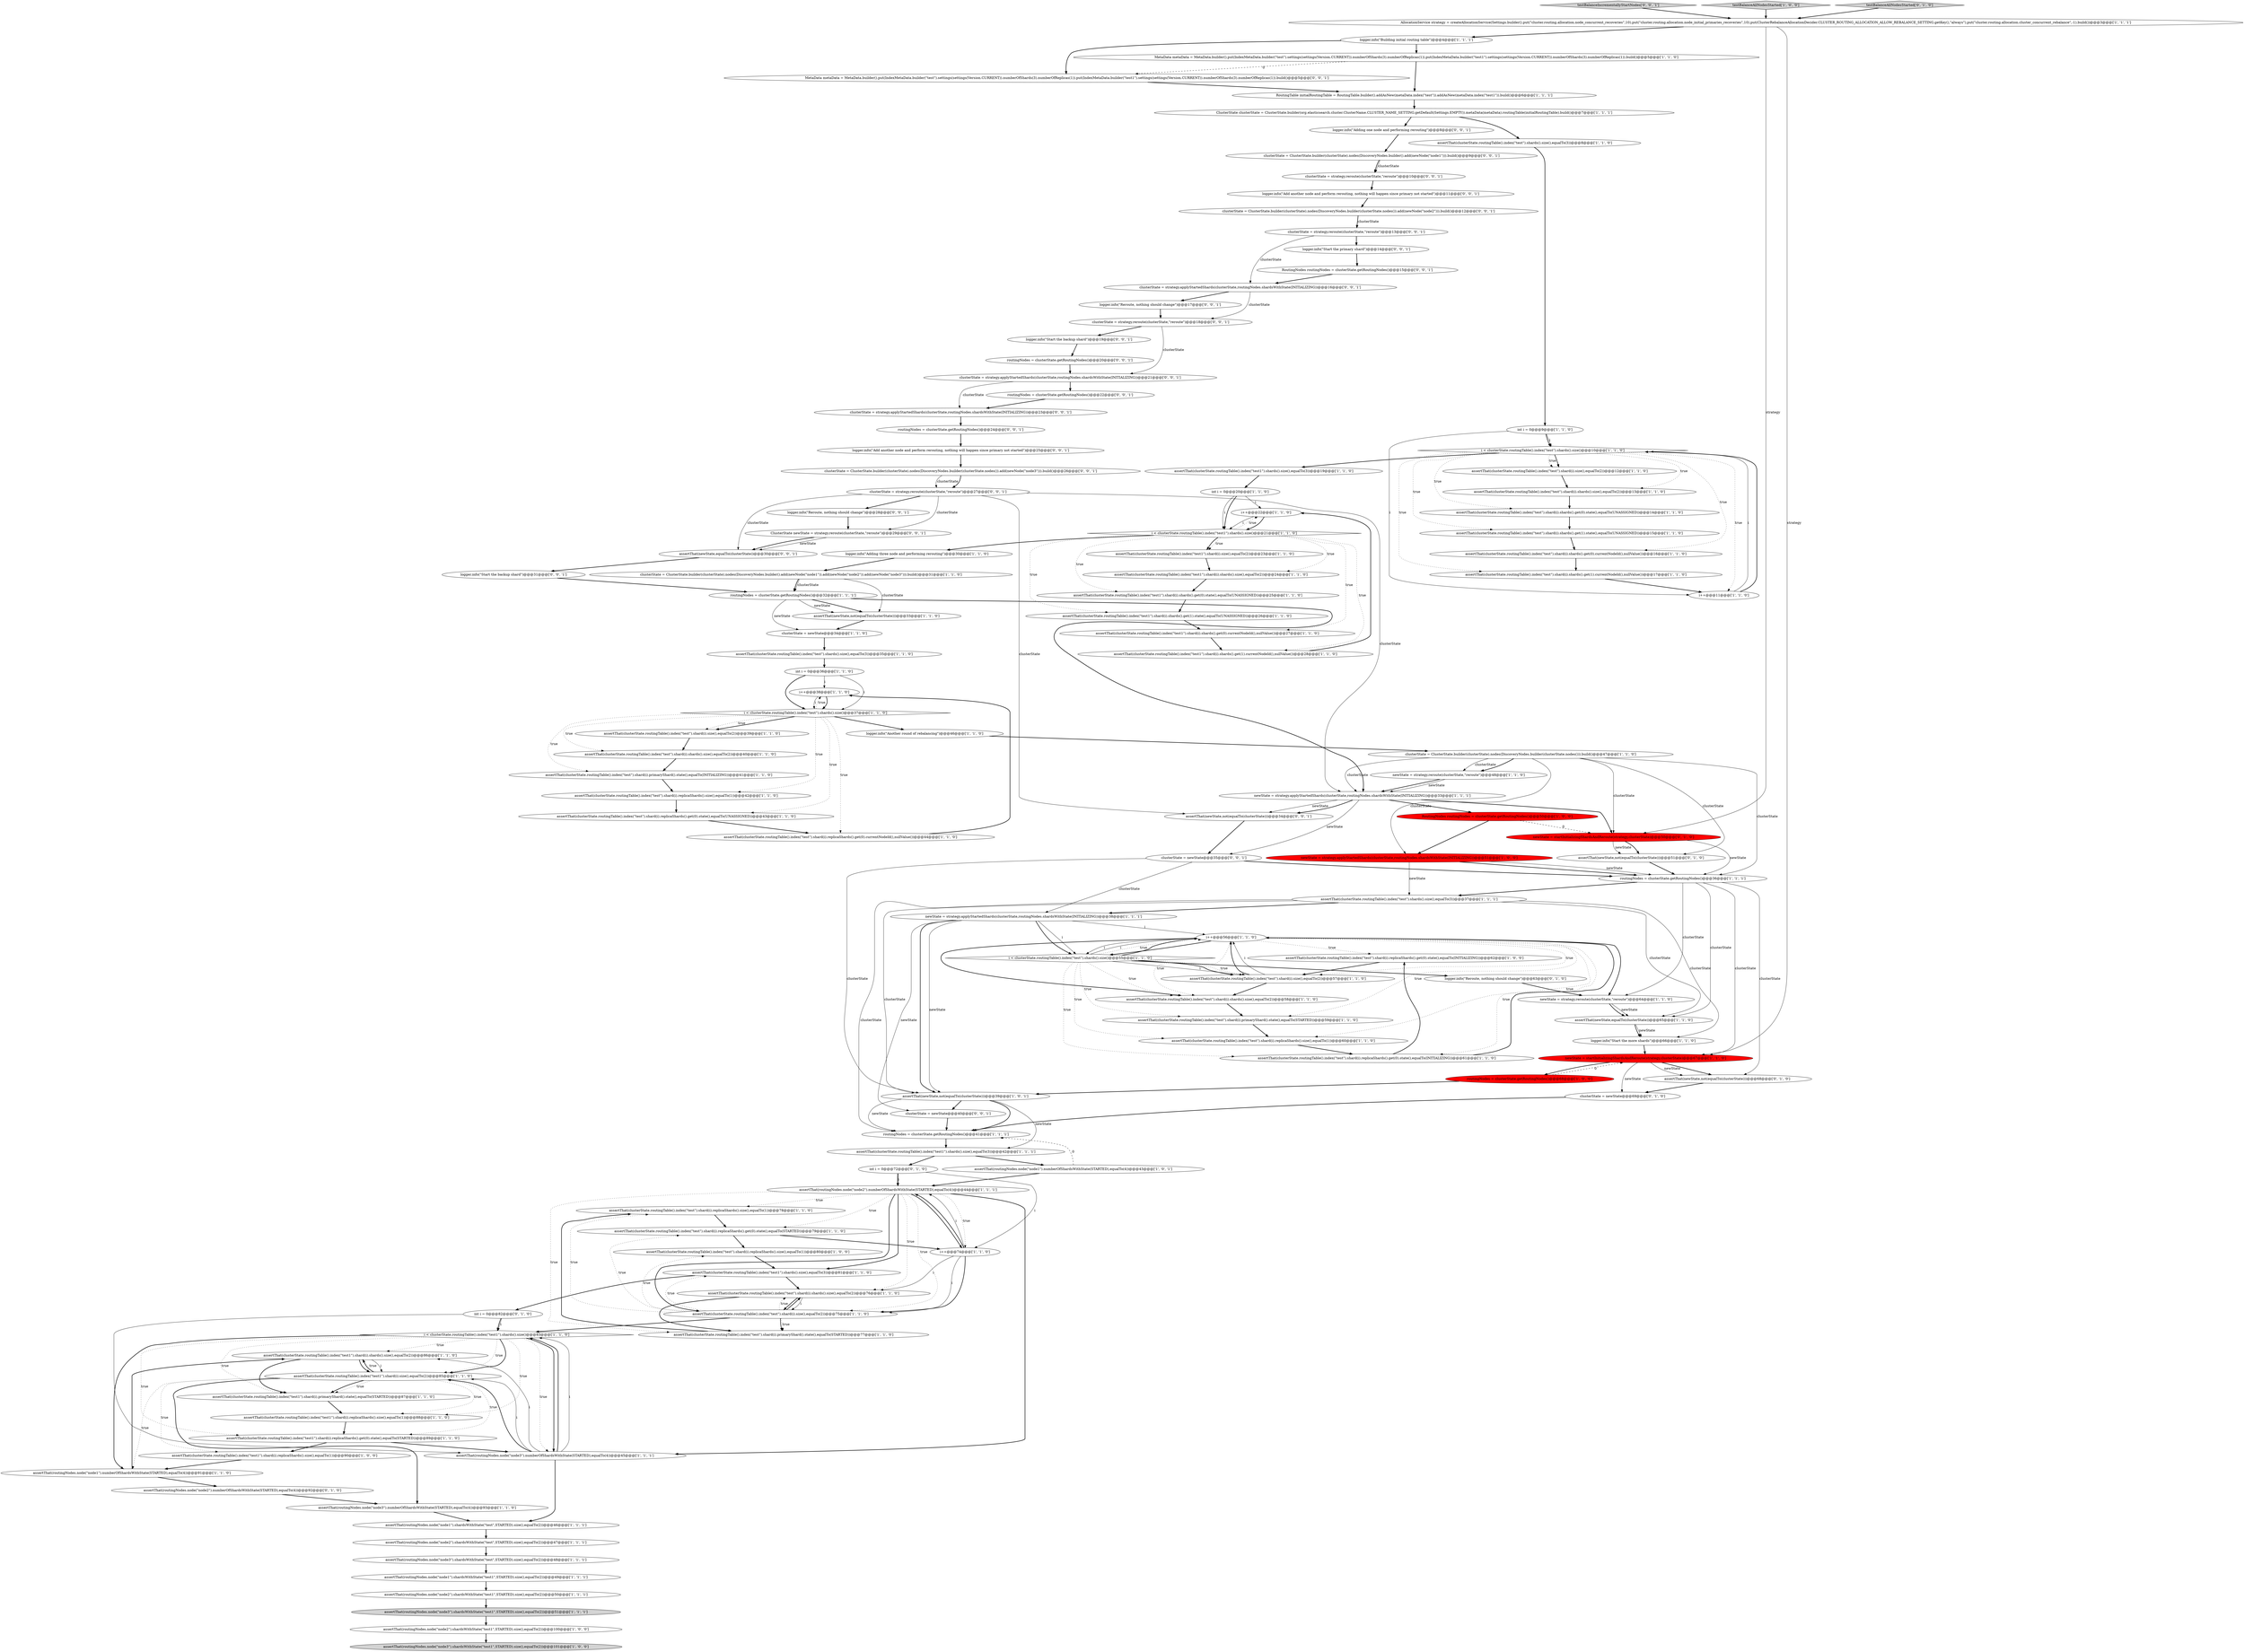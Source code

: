 digraph {
113 [style = filled, label = "clusterState = ClusterState.builder(clusterState).nodes(DiscoveryNodes.builder(clusterState.nodes()).add(newNode(\"node2\"))).build()@@@12@@@['0', '0', '1']", fillcolor = white, shape = ellipse image = "AAA0AAABBB3BBB"];
70 [style = filled, label = "clusterState = ClusterState.builder(clusterState).nodes(DiscoveryNodes.builder().add(newNode(\"node1\")).add(newNode(\"node2\")).add(newNode(\"node3\"))).build()@@@31@@@['1', '1', '0']", fillcolor = white, shape = ellipse image = "AAA0AAABBB1BBB"];
130 [style = filled, label = "assertThat(newState,equalTo(clusterState))@@@30@@@['0', '0', '1']", fillcolor = white, shape = ellipse image = "AAA0AAABBB3BBB"];
30 [style = filled, label = "assertThat(clusterState.routingTable().index(\"test1\").shard(i).shards().size(),equalTo(2))@@@86@@@['1', '1', '0']", fillcolor = white, shape = ellipse image = "AAA0AAABBB1BBB"];
127 [style = filled, label = "logger.info(\"Start the backup shard\")@@@19@@@['0', '0', '1']", fillcolor = white, shape = ellipse image = "AAA0AAABBB3BBB"];
26 [style = filled, label = "assertThat(clusterState.routingTable().index(\"test\").shard(i).size(),equalTo(2))@@@12@@@['1', '1', '0']", fillcolor = white, shape = ellipse image = "AAA0AAABBB1BBB"];
91 [style = filled, label = "assertThat(routingNodes.node(\"node1\").numberOfShardsWithState(STARTED),equalTo(4))@@@91@@@['1', '1', '0']", fillcolor = white, shape = ellipse image = "AAA0AAABBB1BBB"];
52 [style = filled, label = "assertThat(routingNodes.node(\"node3\").shardsWithState(\"test\",STARTED).size(),equalTo(2))@@@48@@@['1', '1', '1']", fillcolor = white, shape = ellipse image = "AAA0AAABBB1BBB"];
77 [style = filled, label = "i++@@@56@@@['1', '1', '0']", fillcolor = white, shape = ellipse image = "AAA0AAABBB1BBB"];
93 [style = filled, label = "assertThat(clusterState.routingTable().index(\"test\").shard(i).replicaShards().size(),equalTo(1))@@@78@@@['1', '1', '0']", fillcolor = white, shape = ellipse image = "AAA0AAABBB1BBB"];
40 [style = filled, label = "assertThat(clusterState.routingTable().index(\"test1\").shard(i).replicaShards().size(),equalTo(1))@@@88@@@['1', '1', '0']", fillcolor = white, shape = ellipse image = "AAA0AAABBB1BBB"];
83 [style = filled, label = "assertThat(clusterState.routingTable().index(\"test\").shard(i).shards().get(0).currentNodeId(),nullValue())@@@16@@@['1', '1', '0']", fillcolor = white, shape = ellipse image = "AAA0AAABBB1BBB"];
58 [style = filled, label = "assertThat(routingNodes.node(\"node1\").numberOfShardsWithState(STARTED),equalTo(4))@@@43@@@['1', '0', '1']", fillcolor = white, shape = ellipse image = "AAA0AAABBB1BBB"];
103 [style = filled, label = "logger.info(\"Add another node and perform rerouting, nothing will happen since primary not started\")@@@25@@@['0', '0', '1']", fillcolor = white, shape = ellipse image = "AAA0AAABBB3BBB"];
53 [style = filled, label = "assertThat(routingNodes.node(\"node2\").shardsWithState(\"test1\",STARTED).size(),equalTo(2))@@@100@@@['1', '0', '0']", fillcolor = white, shape = ellipse image = "AAA0AAABBB1BBB"];
49 [style = filled, label = "assertThat(clusterState.routingTable().index(\"test\").shard(i).replicaShards().size(),equalTo(1))@@@80@@@['1', '0', '0']", fillcolor = white, shape = ellipse image = "AAA0AAABBB1BBB"];
66 [style = filled, label = "assertThat(clusterState.routingTable().index(\"test1\").shard(i).size(),equalTo(2))@@@85@@@['1', '1', '0']", fillcolor = white, shape = ellipse image = "AAA0AAABBB1BBB"];
19 [style = filled, label = "assertThat(routingNodes.node(\"node3\").numberOfShardsWithState(STARTED),equalTo(4))@@@45@@@['1', '1', '1']", fillcolor = white, shape = ellipse image = "AAA0AAABBB1BBB"];
118 [style = filled, label = "logger.info(\"Start the primary shard\")@@@14@@@['0', '0', '1']", fillcolor = white, shape = ellipse image = "AAA0AAABBB3BBB"];
6 [style = filled, label = "assertThat(clusterState.routingTable().index(\"test1\").shard(i).shards().size(),equalTo(2))@@@24@@@['1', '1', '0']", fillcolor = white, shape = ellipse image = "AAA0AAABBB1BBB"];
97 [style = filled, label = "clusterState = newState@@@69@@@['0', '1', '0']", fillcolor = white, shape = ellipse image = "AAA0AAABBB2BBB"];
100 [style = filled, label = "assertThat(routingNodes.node(\"node2\").numberOfShardsWithState(STARTED),equalTo(4))@@@92@@@['0', '1', '0']", fillcolor = white, shape = ellipse image = "AAA0AAABBB2BBB"];
28 [style = filled, label = "newState = startInitializingShardsAndReroute(strategy,clusterState)@@@67@@@['1', '1', '0']", fillcolor = red, shape = ellipse image = "AAA1AAABBB1BBB"];
67 [style = filled, label = "logger.info(\"Start the more shards\")@@@66@@@['1', '1', '0']", fillcolor = white, shape = ellipse image = "AAA0AAABBB1BBB"];
72 [style = filled, label = "assertThat(clusterState.routingTable().index(\"test1\").shard(i).shards().get(1).state(),equalTo(UNASSIGNED))@@@26@@@['1', '1', '0']", fillcolor = white, shape = ellipse image = "AAA0AAABBB1BBB"];
31 [style = filled, label = "assertThat(clusterState.routingTable().index(\"test\").shard(i).shards().get(1).currentNodeId(),nullValue())@@@17@@@['1', '1', '0']", fillcolor = white, shape = ellipse image = "AAA0AAABBB1BBB"];
90 [style = filled, label = "assertThat(clusterState.routingTable().index(\"test\").shard(i).primaryShard().state(),equalTo(INITIALIZING))@@@41@@@['1', '1', '0']", fillcolor = white, shape = ellipse image = "AAA0AAABBB1BBB"];
109 [style = filled, label = "clusterState = strategy.reroute(clusterState,\"reroute\")@@@18@@@['0', '0', '1']", fillcolor = white, shape = ellipse image = "AAA0AAABBB3BBB"];
82 [style = filled, label = "assertThat(clusterState.routingTable().index(\"test1\").shard(i).primaryShard().state(),equalTo(STARTED))@@@87@@@['1', '1', '0']", fillcolor = white, shape = ellipse image = "AAA0AAABBB1BBB"];
78 [style = filled, label = "assertThat(routingNodes.node(\"node2\").numberOfShardsWithState(STARTED),equalTo(4))@@@44@@@['1', '1', '1']", fillcolor = white, shape = ellipse image = "AAA0AAABBB1BBB"];
32 [style = filled, label = "assertThat(clusterState.routingTable().index(\"test\").shard(i).replicaShards().get(0).state(),equalTo(INITIALIZING))@@@62@@@['1', '0', '0']", fillcolor = white, shape = ellipse image = "AAA0AAABBB1BBB"];
57 [style = filled, label = "logger.info(\"Adding three node and performing rerouting\")@@@30@@@['1', '1', '0']", fillcolor = white, shape = ellipse image = "AAA0AAABBB1BBB"];
120 [style = filled, label = "clusterState = newState@@@35@@@['0', '0', '1']", fillcolor = white, shape = ellipse image = "AAA0AAABBB3BBB"];
43 [style = filled, label = "assertThat(clusterState.routingTable().index(\"test1\").shards().size(),equalTo(3))@@@42@@@['1', '1', '1']", fillcolor = white, shape = ellipse image = "AAA0AAABBB1BBB"];
5 [style = filled, label = "assertThat(clusterState.routingTable().index(\"test\").shard(i).shards().size(),equalTo(2))@@@58@@@['1', '1', '0']", fillcolor = white, shape = ellipse image = "AAA0AAABBB1BBB"];
87 [style = filled, label = "AllocationService strategy = createAllocationService(Settings.builder().put(\"cluster.routing.allocation.node_concurrent_recoveries\",10).put(\"cluster.routing.allocation.node_initial_primaries_recoveries\",10).put(ClusterRebalanceAllocationDecider.CLUSTER_ROUTING_ALLOCATION_ALLOW_REBALANCE_SETTING.getKey(),\"always\").put(\"cluster.routing.allocation.cluster_concurrent_rebalance\",-1).build())@@@3@@@['1', '1', '1']", fillcolor = white, shape = ellipse image = "AAA0AAABBB1BBB"];
124 [style = filled, label = "logger.info(\"Reroute, nothing should change\")@@@28@@@['0', '0', '1']", fillcolor = white, shape = ellipse image = "AAA0AAABBB3BBB"];
16 [style = filled, label = "newState = strategy.applyStartedShards(clusterState,routingNodes.shardsWithState(INITIALIZING))@@@51@@@['1', '0', '0']", fillcolor = red, shape = ellipse image = "AAA1AAABBB1BBB"];
15 [style = filled, label = "assertThat(clusterState.routingTable().index(\"test\").shard(i).shards().size(),equalTo(2))@@@76@@@['1', '1', '0']", fillcolor = white, shape = ellipse image = "AAA0AAABBB1BBB"];
131 [style = filled, label = "routingNodes = clusterState.getRoutingNodes()@@@24@@@['0', '0', '1']", fillcolor = white, shape = ellipse image = "AAA0AAABBB3BBB"];
84 [style = filled, label = "assertThat(clusterState.routingTable().index(\"test1\").shard(i).replicaShards().get(0).state(),equalTo(STARTED))@@@89@@@['1', '1', '0']", fillcolor = white, shape = ellipse image = "AAA0AAABBB1BBB"];
20 [style = filled, label = "assertThat(newState,equalTo(clusterState))@@@65@@@['1', '1', '0']", fillcolor = white, shape = ellipse image = "AAA0AAABBB1BBB"];
65 [style = filled, label = "routingNodes = clusterState.getRoutingNodes()@@@36@@@['1', '1', '1']", fillcolor = white, shape = ellipse image = "AAA0AAABBB1BBB"];
46 [style = filled, label = "assertThat(clusterState.routingTable().index(\"test\").shard(i).replicaShards().get(0).currentNodeId(),nullValue())@@@44@@@['1', '1', '0']", fillcolor = white, shape = ellipse image = "AAA0AAABBB1BBB"];
122 [style = filled, label = "testBalanceIncrementallyStartNodes['0', '0', '1']", fillcolor = lightgray, shape = diamond image = "AAA0AAABBB3BBB"];
85 [style = filled, label = "assertThat(clusterState.routingTable().index(\"test\").shard(i).replicaShards().get(0).state(),equalTo(INITIALIZING))@@@61@@@['1', '1', '0']", fillcolor = white, shape = ellipse image = "AAA0AAABBB1BBB"];
41 [style = filled, label = "assertThat(clusterState.routingTable().index(\"test\").shard(i).primaryShard().state(),equalTo(STARTED))@@@77@@@['1', '1', '0']", fillcolor = white, shape = ellipse image = "AAA0AAABBB1BBB"];
126 [style = filled, label = "RoutingNodes routingNodes = clusterState.getRoutingNodes()@@@15@@@['0', '0', '1']", fillcolor = white, shape = ellipse image = "AAA0AAABBB3BBB"];
36 [style = filled, label = "assertThat(routingNodes.node(\"node2\").shardsWithState(\"test\",STARTED).size(),equalTo(2))@@@47@@@['1', '1', '1']", fillcolor = white, shape = ellipse image = "AAA0AAABBB1BBB"];
75 [style = filled, label = "assertThat(clusterState.routingTable().index(\"test\").shard(i).replicaShards().get(0).state(),equalTo(UNASSIGNED))@@@43@@@['1', '1', '0']", fillcolor = white, shape = ellipse image = "AAA0AAABBB1BBB"];
11 [style = filled, label = "routingNodes = clusterState.getRoutingNodes()@@@41@@@['1', '1', '1']", fillcolor = white, shape = ellipse image = "AAA0AAABBB1BBB"];
69 [style = filled, label = "assertThat(clusterState.routingTable().index(\"test\").shard(i).replicaShards().size(),equalTo(1))@@@42@@@['1', '1', '0']", fillcolor = white, shape = ellipse image = "AAA0AAABBB1BBB"];
79 [style = filled, label = "assertThat(routingNodes.node(\"node2\").shardsWithState(\"test1\",STARTED).size(),equalTo(2))@@@50@@@['1', '1', '1']", fillcolor = white, shape = ellipse image = "AAA0AAABBB1BBB"];
86 [style = filled, label = "testBalanceAllNodesStarted['1', '0', '0']", fillcolor = lightgray, shape = diamond image = "AAA0AAABBB1BBB"];
101 [style = filled, label = "int i = 0@@@72@@@['0', '1', '0']", fillcolor = white, shape = ellipse image = "AAA0AAABBB2BBB"];
34 [style = filled, label = "assertThat(newState,not(equalTo(clusterState)))@@@39@@@['1', '0', '1']", fillcolor = white, shape = ellipse image = "AAA0AAABBB1BBB"];
92 [style = filled, label = "assertThat(clusterState.routingTable().index(\"test\").shard(i).size(),equalTo(2))@@@57@@@['1', '1', '0']", fillcolor = white, shape = ellipse image = "AAA0AAABBB1BBB"];
56 [style = filled, label = "assertThat(clusterState.routingTable().index(\"test1\").shard(i).shards().get(0).state(),equalTo(UNASSIGNED))@@@25@@@['1', '1', '0']", fillcolor = white, shape = ellipse image = "AAA0AAABBB1BBB"];
17 [style = filled, label = "assertThat(clusterState.routingTable().index(\"test\").shards().size(),equalTo(3))@@@37@@@['1', '1', '1']", fillcolor = white, shape = ellipse image = "AAA0AAABBB1BBB"];
98 [style = filled, label = "assertThat(newState,not(equalTo(clusterState)))@@@51@@@['0', '1', '0']", fillcolor = white, shape = ellipse image = "AAA0AAABBB2BBB"];
61 [style = filled, label = "assertThat(clusterState.routingTable().index(\"test1\").shard(i).shards().get(0).currentNodeId(),nullValue())@@@27@@@['1', '1', '0']", fillcolor = white, shape = ellipse image = "AAA0AAABBB1BBB"];
71 [style = filled, label = "assertThat(routingNodes.node(\"node3\").numberOfShardsWithState(STARTED),equalTo(4))@@@93@@@['1', '1', '0']", fillcolor = white, shape = ellipse image = "AAA0AAABBB1BBB"];
107 [style = filled, label = "clusterState = strategy.reroute(clusterState,\"reroute\")@@@13@@@['0', '0', '1']", fillcolor = white, shape = ellipse image = "AAA0AAABBB3BBB"];
119 [style = filled, label = "clusterState = ClusterState.builder(clusterState).nodes(DiscoveryNodes.builder(clusterState.nodes()).add(newNode(\"node3\"))).build()@@@26@@@['0', '0', '1']", fillcolor = white, shape = ellipse image = "AAA0AAABBB3BBB"];
76 [style = filled, label = "clusterState = newState@@@34@@@['1', '1', '0']", fillcolor = white, shape = ellipse image = "AAA0AAABBB1BBB"];
14 [style = filled, label = "clusterState = ClusterState.builder(clusterState).nodes(DiscoveryNodes.builder(clusterState.nodes())).build()@@@47@@@['1', '1', '0']", fillcolor = white, shape = ellipse image = "AAA0AAABBB1BBB"];
21 [style = filled, label = "assertThat(clusterState.routingTable().index(\"test\").shards().size(),equalTo(3))@@@8@@@['1', '1', '0']", fillcolor = white, shape = ellipse image = "AAA0AAABBB1BBB"];
44 [style = filled, label = "assertThat(clusterState.routingTable().index(\"test\").shard(i).size(),equalTo(2))@@@39@@@['1', '1', '0']", fillcolor = white, shape = ellipse image = "AAA0AAABBB1BBB"];
123 [style = filled, label = "MetaData metaData = MetaData.builder().put(IndexMetaData.builder(\"test\").settings(settings(Version.CURRENT)).numberOfShards(3).numberOfReplicas(1)).put(IndexMetaData.builder(\"test1\").settings(settings(Version.CURRENT)).numberOfShards(3).numberOfReplicas(1)).build()@@@5@@@['0', '0', '1']", fillcolor = white, shape = ellipse image = "AAA0AAABBB3BBB"];
62 [style = filled, label = "i++@@@22@@@['1', '1', '0']", fillcolor = white, shape = ellipse image = "AAA0AAABBB1BBB"];
102 [style = filled, label = "testBalanceAllNodesStarted['0', '1', '0']", fillcolor = lightgray, shape = diamond image = "AAA0AAABBB2BBB"];
24 [style = filled, label = "i < clusterState.routingTable().index(\"test1\").shards().size()@@@83@@@['1', '1', '0']", fillcolor = white, shape = diamond image = "AAA0AAABBB1BBB"];
0 [style = filled, label = "i++@@@74@@@['1', '1', '0']", fillcolor = white, shape = ellipse image = "AAA0AAABBB1BBB"];
125 [style = filled, label = "clusterState = strategy.applyStartedShards(clusterState,routingNodes.shardsWithState(INITIALIZING))@@@23@@@['0', '0', '1']", fillcolor = white, shape = ellipse image = "AAA0AAABBB3BBB"];
23 [style = filled, label = "assertThat(clusterState.routingTable().index(\"test\").shard(i).replicaShards().size(),equalTo(1))@@@60@@@['1', '1', '0']", fillcolor = white, shape = ellipse image = "AAA0AAABBB1BBB"];
33 [style = filled, label = "assertThat(routingNodes.node(\"node1\").shardsWithState(\"test1\",STARTED).size(),equalTo(2))@@@49@@@['1', '1', '1']", fillcolor = white, shape = ellipse image = "AAA0AAABBB1BBB"];
25 [style = filled, label = "int i = 0@@@36@@@['1', '1', '0']", fillcolor = white, shape = ellipse image = "AAA0AAABBB1BBB"];
60 [style = filled, label = "ClusterState clusterState = ClusterState.builder(org.elasticsearch.cluster.ClusterName.CLUSTER_NAME_SETTING.getDefault(Settings.EMPTY)).metaData(metaData).routingTable(initialRoutingTable).build()@@@7@@@['1', '1', '1']", fillcolor = white, shape = ellipse image = "AAA0AAABBB1BBB"];
22 [style = filled, label = "assertThat(clusterState.routingTable().index(\"test\").shards().size(),equalTo(3))@@@35@@@['1', '1', '0']", fillcolor = white, shape = ellipse image = "AAA0AAABBB1BBB"];
54 [style = filled, label = "assertThat(routingNodes.node(\"node3\").shardsWithState(\"test1\",STARTED).size(),equalTo(2))@@@51@@@['1', '1', '1']", fillcolor = lightgray, shape = ellipse image = "AAA0AAABBB1BBB"];
129 [style = filled, label = "routingNodes = clusterState.getRoutingNodes()@@@20@@@['0', '0', '1']", fillcolor = white, shape = ellipse image = "AAA0AAABBB3BBB"];
47 [style = filled, label = "RoutingNodes routingNodes = clusterState.getRoutingNodes()@@@50@@@['1', '0', '0']", fillcolor = red, shape = ellipse image = "AAA1AAABBB1BBB"];
2 [style = filled, label = "routingNodes = clusterState.getRoutingNodes()@@@68@@@['1', '0', '0']", fillcolor = red, shape = ellipse image = "AAA1AAABBB1BBB"];
108 [style = filled, label = "clusterState = strategy.reroute(clusterState,\"reroute\")@@@27@@@['0', '0', '1']", fillcolor = white, shape = ellipse image = "AAA0AAABBB3BBB"];
63 [style = filled, label = "int i = 0@@@20@@@['1', '1', '0']", fillcolor = white, shape = ellipse image = "AAA0AAABBB1BBB"];
3 [style = filled, label = "newState = strategy.applyStartedShards(clusterState,routingNodes.shardsWithState(INITIALIZING))@@@38@@@['1', '1', '1']", fillcolor = white, shape = ellipse image = "AAA0AAABBB1BBB"];
89 [style = filled, label = "i++@@@38@@@['1', '1', '0']", fillcolor = white, shape = ellipse image = "AAA0AAABBB1BBB"];
104 [style = filled, label = "logger.info(\"Start the backup shard\")@@@31@@@['0', '0', '1']", fillcolor = white, shape = ellipse image = "AAA0AAABBB3BBB"];
112 [style = filled, label = "clusterState = newState@@@40@@@['0', '0', '1']", fillcolor = white, shape = ellipse image = "AAA0AAABBB3BBB"];
94 [style = filled, label = "logger.info(\"Reroute, nothing should change\")@@@63@@@['0', '1', '0']", fillcolor = white, shape = ellipse image = "AAA0AAABBB2BBB"];
64 [style = filled, label = "i < clusterState.routingTable().index(\"test\").shards().size()@@@10@@@['1', '1', '0']", fillcolor = white, shape = diamond image = "AAA0AAABBB1BBB"];
117 [style = filled, label = "clusterState = strategy.reroute(clusterState,\"reroute\")@@@10@@@['0', '0', '1']", fillcolor = white, shape = ellipse image = "AAA0AAABBB3BBB"];
42 [style = filled, label = "assertThat(newState,not(equalTo(clusterState)))@@@33@@@['1', '1', '0']", fillcolor = white, shape = ellipse image = "AAA0AAABBB1BBB"];
80 [style = filled, label = "assertThat(clusterState.routingTable().index(\"test1\").shard(i).shards().get(1).currentNodeId(),nullValue())@@@28@@@['1', '1', '0']", fillcolor = white, shape = ellipse image = "AAA0AAABBB1BBB"];
114 [style = filled, label = "logger.info(\"Add another node and perform rerouting, nothing will happen since primary not started\")@@@11@@@['0', '0', '1']", fillcolor = white, shape = ellipse image = "AAA0AAABBB3BBB"];
10 [style = filled, label = "assertThat(clusterState.routingTable().index(\"test1\").shards().size(),equalTo(3))@@@81@@@['1', '1', '0']", fillcolor = white, shape = ellipse image = "AAA0AAABBB1BBB"];
8 [style = filled, label = "assertThat(routingNodes.node(\"node3\").shardsWithState(\"test1\",STARTED).size(),equalTo(2))@@@101@@@['1', '0', '0']", fillcolor = lightgray, shape = ellipse image = "AAA0AAABBB1BBB"];
37 [style = filled, label = "assertThat(clusterState.routingTable().index(\"test\").shard(i).replicaShards().get(0).state(),equalTo(STARTED))@@@79@@@['1', '1', '0']", fillcolor = white, shape = ellipse image = "AAA0AAABBB1BBB"];
116 [style = filled, label = "routingNodes = clusterState.getRoutingNodes()@@@22@@@['0', '0', '1']", fillcolor = white, shape = ellipse image = "AAA0AAABBB3BBB"];
95 [style = filled, label = "newState = startInitializingShardsAndReroute(strategy,clusterState)@@@50@@@['0', '1', '0']", fillcolor = red, shape = ellipse image = "AAA1AAABBB2BBB"];
88 [style = filled, label = "RoutingTable initialRoutingTable = RoutingTable.builder().addAsNew(metaData.index(\"test\")).addAsNew(metaData.index(\"test1\")).build()@@@6@@@['1', '1', '1']", fillcolor = white, shape = ellipse image = "AAA0AAABBB1BBB"];
51 [style = filled, label = "i < clusterState.routingTable().index(\"test\").shards().size()@@@55@@@['1', '1', '0']", fillcolor = white, shape = diamond image = "AAA0AAABBB1BBB"];
111 [style = filled, label = "clusterState = ClusterState.builder(clusterState).nodes(DiscoveryNodes.builder().add(newNode(\"node1\"))).build()@@@9@@@['0', '0', '1']", fillcolor = white, shape = ellipse image = "AAA0AAABBB3BBB"];
81 [style = filled, label = "int i = 0@@@9@@@['1', '1', '0']", fillcolor = white, shape = ellipse image = "AAA0AAABBB1BBB"];
9 [style = filled, label = "newState = strategy.reroute(clusterState,\"reroute\")@@@48@@@['1', '1', '0']", fillcolor = white, shape = ellipse image = "AAA0AAABBB1BBB"];
1 [style = filled, label = "assertThat(clusterState.routingTable().index(\"test\").shard(i).shards().get(0).state(),equalTo(UNASSIGNED))@@@14@@@['1', '1', '0']", fillcolor = white, shape = ellipse image = "AAA0AAABBB1BBB"];
74 [style = filled, label = "assertThat(clusterState.routingTable().index(\"test\").shard(i).primaryShard().state(),equalTo(STARTED))@@@59@@@['1', '1', '0']", fillcolor = white, shape = ellipse image = "AAA0AAABBB1BBB"];
99 [style = filled, label = "int i = 0@@@82@@@['0', '1', '0']", fillcolor = white, shape = ellipse image = "AAA0AAABBB2BBB"];
50 [style = filled, label = "assertThat(clusterState.routingTable().index(\"test1\").shard(i).size(),equalTo(2))@@@23@@@['1', '1', '0']", fillcolor = white, shape = ellipse image = "AAA0AAABBB1BBB"];
39 [style = filled, label = "logger.info(\"Another round of rebalancing\")@@@46@@@['1', '1', '0']", fillcolor = white, shape = ellipse image = "AAA0AAABBB1BBB"];
38 [style = filled, label = "assertThat(clusterState.routingTable().index(\"test\").shard(i).shards().get(1).state(),equalTo(UNASSIGNED))@@@15@@@['1', '1', '0']", fillcolor = white, shape = ellipse image = "AAA0AAABBB1BBB"];
4 [style = filled, label = "newState = strategy.reroute(clusterState,\"reroute\")@@@64@@@['1', '1', '0']", fillcolor = white, shape = ellipse image = "AAA0AAABBB1BBB"];
13 [style = filled, label = "assertThat(clusterState.routingTable().index(\"test1\").shard(i).replicaShards().size(),equalTo(1))@@@90@@@['1', '0', '0']", fillcolor = white, shape = ellipse image = "AAA0AAABBB1BBB"];
115 [style = filled, label = "assertThat(newState,not(equalTo(clusterState)))@@@34@@@['0', '0', '1']", fillcolor = white, shape = ellipse image = "AAA0AAABBB3BBB"];
68 [style = filled, label = "i++@@@11@@@['1', '1', '0']", fillcolor = white, shape = ellipse image = "AAA0AAABBB1BBB"];
48 [style = filled, label = "assertThat(clusterState.routingTable().index(\"test1\").shards().size(),equalTo(3))@@@19@@@['1', '1', '0']", fillcolor = white, shape = ellipse image = "AAA0AAABBB1BBB"];
73 [style = filled, label = "logger.info(\"Building initial routing table\")@@@4@@@['1', '1', '1']", fillcolor = white, shape = ellipse image = "AAA0AAABBB1BBB"];
55 [style = filled, label = "MetaData metaData = MetaData.builder().put(IndexMetaData.builder(\"test\").settings(settings(Version.CURRENT)).numberOfShards(3).numberOfReplicas(1)).put(IndexMetaData.builder(\"test1\").settings(settings(Version.CURRENT)).numberOfShards(3).numberOfReplicas(1)).build()@@@5@@@['1', '1', '0']", fillcolor = white, shape = ellipse image = "AAA0AAABBB1BBB"];
105 [style = filled, label = "logger.info(\"Adding one node and performing rerouting\")@@@8@@@['0', '0', '1']", fillcolor = white, shape = ellipse image = "AAA0AAABBB3BBB"];
110 [style = filled, label = "ClusterState newState = strategy.reroute(clusterState,\"reroute\")@@@29@@@['0', '0', '1']", fillcolor = white, shape = ellipse image = "AAA0AAABBB3BBB"];
7 [style = filled, label = "assertThat(clusterState.routingTable().index(\"test\").shard(i).shards().size(),equalTo(2))@@@40@@@['1', '1', '0']", fillcolor = white, shape = ellipse image = "AAA0AAABBB1BBB"];
29 [style = filled, label = "newState = strategy.applyStartedShards(clusterState,routingNodes.shardsWithState(INITIALIZING))@@@33@@@['1', '1', '1']", fillcolor = white, shape = ellipse image = "AAA0AAABBB1BBB"];
35 [style = filled, label = "assertThat(clusterState.routingTable().index(\"test\").shard(i).shards().size(),equalTo(2))@@@13@@@['1', '1', '0']", fillcolor = white, shape = ellipse image = "AAA0AAABBB1BBB"];
128 [style = filled, label = "clusterState = strategy.applyStartedShards(clusterState,routingNodes.shardsWithState(INITIALIZING))@@@16@@@['0', '0', '1']", fillcolor = white, shape = ellipse image = "AAA0AAABBB3BBB"];
27 [style = filled, label = "i < clusterState.routingTable().index(\"test1\").shards().size()@@@21@@@['1', '1', '0']", fillcolor = white, shape = diamond image = "AAA0AAABBB1BBB"];
106 [style = filled, label = "logger.info(\"Reroute, nothing should change\")@@@17@@@['0', '0', '1']", fillcolor = white, shape = ellipse image = "AAA0AAABBB3BBB"];
12 [style = filled, label = "assertThat(routingNodes.node(\"node1\").shardsWithState(\"test\",STARTED).size(),equalTo(2))@@@46@@@['1', '1', '1']", fillcolor = white, shape = ellipse image = "AAA0AAABBB1BBB"];
18 [style = filled, label = "i < clusterState.routingTable().index(\"test\").shards().size()@@@37@@@['1', '1', '0']", fillcolor = white, shape = diamond image = "AAA0AAABBB1BBB"];
121 [style = filled, label = "clusterState = strategy.applyStartedShards(clusterState,routingNodes.shardsWithState(INITIALIZING))@@@21@@@['0', '0', '1']", fillcolor = white, shape = ellipse image = "AAA0AAABBB3BBB"];
59 [style = filled, label = "assertThat(clusterState.routingTable().index(\"test\").shard(i).size(),equalTo(2))@@@75@@@['1', '1', '0']", fillcolor = white, shape = ellipse image = "AAA0AAABBB1BBB"];
96 [style = filled, label = "assertThat(newState,not(equalTo(clusterState)))@@@68@@@['0', '1', '0']", fillcolor = white, shape = ellipse image = "AAA0AAABBB2BBB"];
45 [style = filled, label = "routingNodes = clusterState.getRoutingNodes()@@@32@@@['1', '1', '1']", fillcolor = white, shape = ellipse image = "AAA0AAABBB1BBB"];
121->116 [style = bold, label=""];
37->0 [style = bold, label=""];
108->29 [style = solid, label="clusterState"];
67->28 [style = bold, label=""];
65->17 [style = bold, label=""];
28->96 [style = bold, label=""];
29->115 [style = solid, label="newState"];
37->49 [style = bold, label=""];
64->31 [style = dotted, label="true"];
84->13 [style = bold, label=""];
103->119 [style = bold, label=""];
68->64 [style = solid, label="i"];
112->11 [style = bold, label=""];
44->7 [style = bold, label=""];
39->14 [style = bold, label=""];
111->117 [style = solid, label="clusterState"];
98->65 [style = bold, label=""];
99->24 [style = solid, label="i"];
128->109 [style = solid, label="clusterState"];
96->97 [style = bold, label=""];
51->77 [style = solid, label="i"];
110->130 [style = solid, label="newState"];
65->28 [style = solid, label="clusterState"];
116->125 [style = bold, label=""];
119->108 [style = solid, label="clusterState"];
29->95 [style = bold, label=""];
51->77 [style = dotted, label="true"];
120->34 [style = solid, label="clusterState"];
62->27 [style = bold, label=""];
3->51 [style = solid, label="i"];
127->129 [style = bold, label=""];
19->24 [style = bold, label=""];
3->34 [style = bold, label=""];
130->104 [style = bold, label=""];
51->74 [style = dotted, label="true"];
115->120 [style = bold, label=""];
87->28 [style = solid, label="strategy"];
99->19 [style = solid, label="i"];
56->72 [style = bold, label=""];
19->24 [style = solid, label="i"];
18->44 [style = bold, label=""];
65->4 [style = solid, label="clusterState"];
107->128 [style = solid, label="clusterState"];
27->80 [style = dotted, label="true"];
49->10 [style = bold, label=""];
3->77 [style = solid, label="i"];
74->23 [style = bold, label=""];
60->105 [style = bold, label=""];
108->124 [style = bold, label=""];
113->107 [style = solid, label="clusterState"];
118->126 [style = bold, label=""];
26->35 [style = bold, label=""];
89->18 [style = bold, label=""];
45->42 [style = bold, label=""];
15->41 [style = bold, label=""];
19->66 [style = solid, label="i"];
54->53 [style = bold, label=""];
14->9 [style = bold, label=""];
10->99 [style = bold, label=""];
55->123 [style = dashed, label="0"];
9->29 [style = bold, label=""];
14->95 [style = solid, label="clusterState"];
43->58 [style = bold, label=""];
113->107 [style = bold, label=""];
81->64 [style = solid, label="i"];
51->23 [style = dotted, label="true"];
1->38 [style = bold, label=""];
16->65 [style = solid, label="newState"];
121->125 [style = solid, label="clusterState"];
27->72 [style = dotted, label="true"];
29->47 [style = bold, label=""];
18->69 [style = dotted, label="true"];
78->37 [style = dotted, label="true"];
42->76 [style = bold, label=""];
22->25 [style = bold, label=""];
95->98 [style = bold, label=""];
24->19 [style = bold, label=""];
101->78 [style = solid, label="i"];
124->110 [style = bold, label=""];
85->77 [style = bold, label=""];
19->12 [style = bold, label=""];
70->42 [style = solid, label="clusterState"];
51->92 [style = solid, label="i"];
60->21 [style = bold, label=""];
0->78 [style = bold, label=""];
99->24 [style = bold, label=""];
30->82 [style = bold, label=""];
18->75 [style = dotted, label="true"];
63->27 [style = bold, label=""];
27->61 [style = dotted, label="true"];
108->110 [style = solid, label="clusterState"];
59->10 [style = dotted, label="true"];
2->34 [style = bold, label=""];
23->85 [style = bold, label=""];
77->51 [style = bold, label=""];
34->112 [style = bold, label=""];
77->23 [style = dotted, label="true"];
75->46 [style = bold, label=""];
59->49 [style = dotted, label="true"];
125->131 [style = bold, label=""];
25->89 [style = solid, label="i"];
11->43 [style = bold, label=""];
5->74 [style = bold, label=""];
29->115 [style = bold, label=""];
63->62 [style = solid, label="i"];
25->18 [style = solid, label="i"];
20->67 [style = solid, label="newState"];
31->68 [style = bold, label=""];
3->51 [style = bold, label=""];
34->43 [style = solid, label="newState"];
51->94 [style = bold, label=""];
77->5 [style = dotted, label="true"];
45->29 [style = bold, label=""];
91->100 [style = bold, label=""];
14->16 [style = solid, label="clusterState"];
110->130 [style = bold, label=""];
78->10 [style = bold, label=""];
51->92 [style = bold, label=""];
0->15 [style = solid, label="i"];
20->67 [style = bold, label=""];
21->81 [style = bold, label=""];
3->112 [style = solid, label="newState"];
59->15 [style = dotted, label="true"];
100->71 [style = bold, label=""];
83->31 [style = bold, label=""];
61->80 [style = bold, label=""];
93->37 [style = bold, label=""];
72->61 [style = bold, label=""];
73->55 [style = bold, label=""];
81->68 [style = solid, label="i"];
87->95 [style = solid, label="strategy"];
77->32 [style = dotted, label="true"];
66->13 [style = dotted, label="true"];
17->11 [style = solid, label="clusterState"];
66->71 [style = bold, label=""];
2->28 [style = dashed, label="0"];
79->54 [style = bold, label=""];
55->88 [style = bold, label=""];
77->74 [style = dotted, label="true"];
66->30 [style = bold, label=""];
109->127 [style = bold, label=""];
59->41 [style = dotted, label="true"];
24->19 [style = dotted, label="true"];
59->93 [style = dotted, label="true"];
106->109 [style = bold, label=""];
58->78 [style = bold, label=""];
73->123 [style = bold, label=""];
107->118 [style = bold, label=""];
47->16 [style = bold, label=""];
57->70 [style = bold, label=""];
92->5 [style = bold, label=""];
14->98 [style = solid, label="clusterState"];
104->45 [style = bold, label=""];
101->0 [style = solid, label="i"];
24->66 [style = dotted, label="true"];
30->66 [style = solid, label="i"];
18->7 [style = dotted, label="true"];
18->89 [style = dotted, label="true"];
18->44 [style = dotted, label="true"];
126->128 [style = bold, label=""];
65->20 [style = solid, label="clusterState"];
64->83 [style = dotted, label="true"];
114->113 [style = bold, label=""];
51->85 [style = dotted, label="true"];
36->52 [style = bold, label=""];
52->33 [style = bold, label=""];
13->91 [style = bold, label=""];
24->66 [style = bold, label=""];
78->0 [style = dotted, label="true"];
78->59 [style = bold, label=""];
51->77 [style = bold, label=""];
25->18 [style = bold, label=""];
80->62 [style = bold, label=""];
12->36 [style = bold, label=""];
81->64 [style = bold, label=""];
64->35 [style = dotted, label="true"];
66->30 [style = dotted, label="true"];
69->75 [style = bold, label=""];
29->120 [style = solid, label="newState"];
19->30 [style = solid, label="i"];
24->30 [style = dotted, label="true"];
66->82 [style = dotted, label="true"];
0->78 [style = solid, label="i"];
38->83 [style = bold, label=""];
78->93 [style = dotted, label="true"];
40->84 [style = bold, label=""];
89->18 [style = solid, label="i"];
59->37 [style = dotted, label="true"];
14->65 [style = solid, label="clusterState"];
105->111 [style = bold, label=""];
27->56 [style = dotted, label="true"];
88->60 [style = bold, label=""];
91->30 [style = bold, label=""];
77->4 [style = bold, label=""];
4->20 [style = solid, label="newState"];
33->79 [style = bold, label=""];
65->96 [style = solid, label="clusterState"];
6->56 [style = bold, label=""];
19->66 [style = bold, label=""];
35->1 [style = bold, label=""];
108->115 [style = solid, label="clusterState"];
18->39 [style = bold, label=""];
18->46 [style = dotted, label="true"];
66->82 [style = bold, label=""];
3->34 [style = solid, label="newState"];
70->45 [style = solid, label="clusterState"];
77->92 [style = dotted, label="true"];
4->20 [style = bold, label=""];
120->3 [style = solid, label="clusterState"];
17->3 [style = bold, label=""];
24->91 [style = bold, label=""];
62->27 [style = solid, label="i"];
94->4 [style = bold, label=""];
53->8 [style = bold, label=""];
0->59 [style = solid, label="i"];
120->65 [style = bold, label=""];
27->50 [style = dotted, label="true"];
78->19 [style = bold, label=""];
101->78 [style = bold, label=""];
128->106 [style = bold, label=""];
45->42 [style = solid, label="newState"];
82->40 [style = bold, label=""];
78->59 [style = dotted, label="true"];
14->29 [style = solid, label="clusterState"];
28->97 [style = solid, label="newState"];
17->34 [style = solid, label="clusterState"];
108->130 [style = solid, label="clusterState"];
24->40 [style = dotted, label="true"];
9->29 [style = solid, label="newState"];
70->45 [style = bold, label=""];
90->69 [style = bold, label=""];
87->73 [style = bold, label=""];
95->98 [style = solid, label="newState"];
0->59 [style = bold, label=""];
14->9 [style = solid, label="clusterState"];
68->64 [style = bold, label=""];
76->22 [style = bold, label=""];
119->108 [style = bold, label=""];
50->6 [style = bold, label=""];
32->92 [style = bold, label=""];
10->15 [style = bold, label=""];
77->5 [style = bold, label=""];
95->65 [style = solid, label="newState"];
92->77 [style = bold, label=""];
28->96 [style = solid, label="newState"];
64->1 [style = dotted, label="true"];
59->15 [style = bold, label=""];
30->66 [style = bold, label=""];
47->95 [style = dashed, label="0"];
122->87 [style = bold, label=""];
63->27 [style = solid, label="i"];
16->17 [style = solid, label="newState"];
84->19 [style = bold, label=""];
131->103 [style = bold, label=""];
71->12 [style = bold, label=""];
123->88 [style = bold, label=""];
17->20 [style = solid, label="clusterState"];
77->51 [style = solid, label="i"];
34->11 [style = solid, label="newState"];
15->59 [style = bold, label=""];
66->84 [style = dotted, label="true"];
117->114 [style = bold, label=""];
51->5 [style = dotted, label="true"];
34->11 [style = bold, label=""];
78->15 [style = dotted, label="true"];
78->0 [style = bold, label=""];
86->87 [style = bold, label=""];
17->67 [style = solid, label="clusterState"];
64->26 [style = dotted, label="true"];
64->26 [style = bold, label=""];
28->2 [style = bold, label=""];
41->93 [style = bold, label=""];
15->59 [style = solid, label="i"];
45->76 [style = solid, label="newState"];
16->65 [style = bold, label=""];
27->57 [style = bold, label=""];
102->87 [style = bold, label=""];
92->77 [style = solid, label="i"];
18->90 [style = dotted, label="true"];
51->92 [style = dotted, label="true"];
111->117 [style = bold, label=""];
27->50 [style = bold, label=""];
27->62 [style = dotted, label="true"];
48->63 [style = bold, label=""];
59->24 [style = bold, label=""];
43->101 [style = bold, label=""];
109->121 [style = solid, label="clusterState"];
64->68 [style = dotted, label="true"];
129->121 [style = bold, label=""];
64->38 [style = dotted, label="true"];
78->41 [style = dotted, label="true"];
27->6 [style = dotted, label="true"];
24->84 [style = dotted, label="true"];
97->11 [style = bold, label=""];
7->90 [style = bold, label=""];
85->32 [style = bold, label=""];
58->11 [style = dashed, label="0"];
59->41 [style = bold, label=""];
24->82 [style = dotted, label="true"];
77->85 [style = dotted, label="true"];
64->48 [style = bold, label=""];
46->89 [style = bold, label=""];
66->40 [style = dotted, label="true"];
66->91 [style = dotted, label="true"];
}
